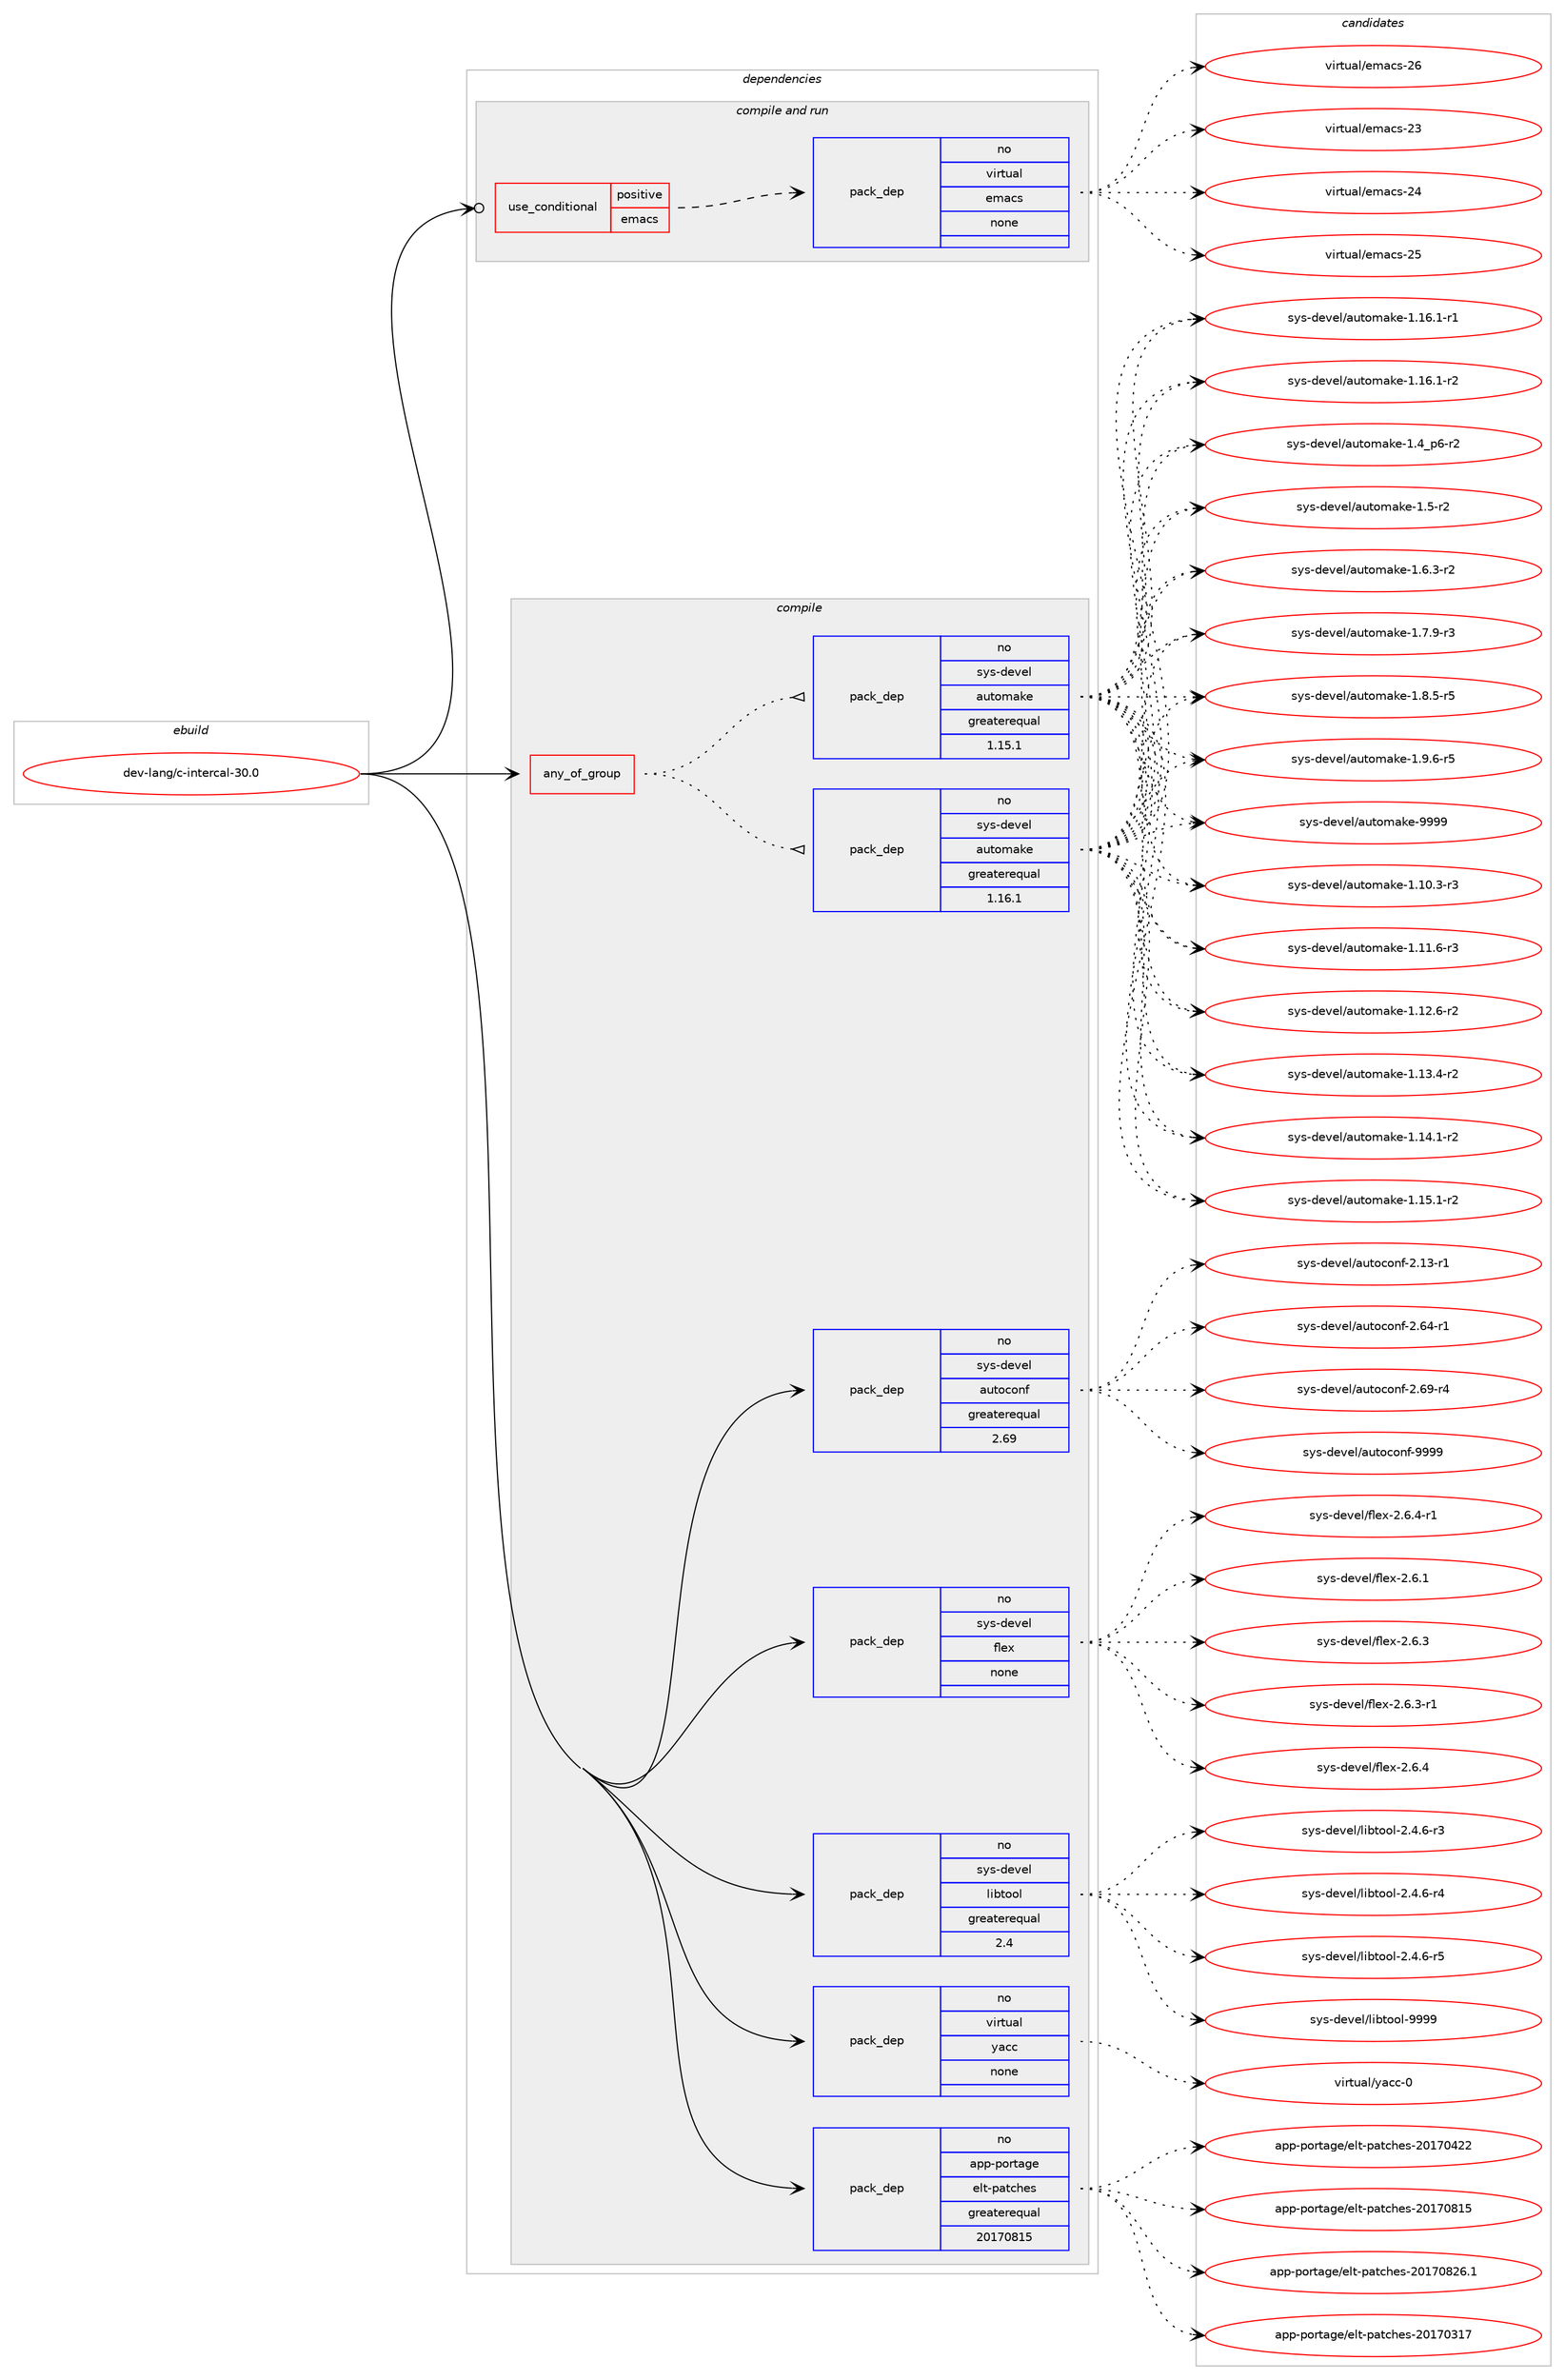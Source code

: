 digraph prolog {

# *************
# Graph options
# *************

newrank=true;
concentrate=true;
compound=true;
graph [rankdir=LR,fontname=Helvetica,fontsize=10,ranksep=1.5];#, ranksep=2.5, nodesep=0.2];
edge  [arrowhead=vee];
node  [fontname=Helvetica,fontsize=10];

# **********
# The ebuild
# **********

subgraph cluster_leftcol {
color=gray;
rank=same;
label=<<i>ebuild</i>>;
id [label="dev-lang/c-intercal-30.0", color=red, width=4, href="../dev-lang/c-intercal-30.0.svg"];
}

# ****************
# The dependencies
# ****************

subgraph cluster_midcol {
color=gray;
label=<<i>dependencies</i>>;
subgraph cluster_compile {
fillcolor="#eeeeee";
style=filled;
label=<<i>compile</i>>;
subgraph any10841 {
dependency557475 [label=<<TABLE BORDER="0" CELLBORDER="1" CELLSPACING="0" CELLPADDING="4"><TR><TD CELLPADDING="10">any_of_group</TD></TR></TABLE>>, shape=none, color=red];subgraph pack416700 {
dependency557476 [label=<<TABLE BORDER="0" CELLBORDER="1" CELLSPACING="0" CELLPADDING="4" WIDTH="220"><TR><TD ROWSPAN="6" CELLPADDING="30">pack_dep</TD></TR><TR><TD WIDTH="110">no</TD></TR><TR><TD>sys-devel</TD></TR><TR><TD>automake</TD></TR><TR><TD>greaterequal</TD></TR><TR><TD>1.16.1</TD></TR></TABLE>>, shape=none, color=blue];
}
dependency557475:e -> dependency557476:w [weight=20,style="dotted",arrowhead="oinv"];
subgraph pack416701 {
dependency557477 [label=<<TABLE BORDER="0" CELLBORDER="1" CELLSPACING="0" CELLPADDING="4" WIDTH="220"><TR><TD ROWSPAN="6" CELLPADDING="30">pack_dep</TD></TR><TR><TD WIDTH="110">no</TD></TR><TR><TD>sys-devel</TD></TR><TR><TD>automake</TD></TR><TR><TD>greaterequal</TD></TR><TR><TD>1.15.1</TD></TR></TABLE>>, shape=none, color=blue];
}
dependency557475:e -> dependency557477:w [weight=20,style="dotted",arrowhead="oinv"];
}
id:e -> dependency557475:w [weight=20,style="solid",arrowhead="vee"];
subgraph pack416702 {
dependency557478 [label=<<TABLE BORDER="0" CELLBORDER="1" CELLSPACING="0" CELLPADDING="4" WIDTH="220"><TR><TD ROWSPAN="6" CELLPADDING="30">pack_dep</TD></TR><TR><TD WIDTH="110">no</TD></TR><TR><TD>app-portage</TD></TR><TR><TD>elt-patches</TD></TR><TR><TD>greaterequal</TD></TR><TR><TD>20170815</TD></TR></TABLE>>, shape=none, color=blue];
}
id:e -> dependency557478:w [weight=20,style="solid",arrowhead="vee"];
subgraph pack416703 {
dependency557479 [label=<<TABLE BORDER="0" CELLBORDER="1" CELLSPACING="0" CELLPADDING="4" WIDTH="220"><TR><TD ROWSPAN="6" CELLPADDING="30">pack_dep</TD></TR><TR><TD WIDTH="110">no</TD></TR><TR><TD>sys-devel</TD></TR><TR><TD>autoconf</TD></TR><TR><TD>greaterequal</TD></TR><TR><TD>2.69</TD></TR></TABLE>>, shape=none, color=blue];
}
id:e -> dependency557479:w [weight=20,style="solid",arrowhead="vee"];
subgraph pack416704 {
dependency557480 [label=<<TABLE BORDER="0" CELLBORDER="1" CELLSPACING="0" CELLPADDING="4" WIDTH="220"><TR><TD ROWSPAN="6" CELLPADDING="30">pack_dep</TD></TR><TR><TD WIDTH="110">no</TD></TR><TR><TD>sys-devel</TD></TR><TR><TD>flex</TD></TR><TR><TD>none</TD></TR><TR><TD></TD></TR></TABLE>>, shape=none, color=blue];
}
id:e -> dependency557480:w [weight=20,style="solid",arrowhead="vee"];
subgraph pack416705 {
dependency557481 [label=<<TABLE BORDER="0" CELLBORDER="1" CELLSPACING="0" CELLPADDING="4" WIDTH="220"><TR><TD ROWSPAN="6" CELLPADDING="30">pack_dep</TD></TR><TR><TD WIDTH="110">no</TD></TR><TR><TD>sys-devel</TD></TR><TR><TD>libtool</TD></TR><TR><TD>greaterequal</TD></TR><TR><TD>2.4</TD></TR></TABLE>>, shape=none, color=blue];
}
id:e -> dependency557481:w [weight=20,style="solid",arrowhead="vee"];
subgraph pack416706 {
dependency557482 [label=<<TABLE BORDER="0" CELLBORDER="1" CELLSPACING="0" CELLPADDING="4" WIDTH="220"><TR><TD ROWSPAN="6" CELLPADDING="30">pack_dep</TD></TR><TR><TD WIDTH="110">no</TD></TR><TR><TD>virtual</TD></TR><TR><TD>yacc</TD></TR><TR><TD>none</TD></TR><TR><TD></TD></TR></TABLE>>, shape=none, color=blue];
}
id:e -> dependency557482:w [weight=20,style="solid",arrowhead="vee"];
}
subgraph cluster_compileandrun {
fillcolor="#eeeeee";
style=filled;
label=<<i>compile and run</i>>;
subgraph cond129577 {
dependency557483 [label=<<TABLE BORDER="0" CELLBORDER="1" CELLSPACING="0" CELLPADDING="4"><TR><TD ROWSPAN="3" CELLPADDING="10">use_conditional</TD></TR><TR><TD>positive</TD></TR><TR><TD>emacs</TD></TR></TABLE>>, shape=none, color=red];
subgraph pack416707 {
dependency557484 [label=<<TABLE BORDER="0" CELLBORDER="1" CELLSPACING="0" CELLPADDING="4" WIDTH="220"><TR><TD ROWSPAN="6" CELLPADDING="30">pack_dep</TD></TR><TR><TD WIDTH="110">no</TD></TR><TR><TD>virtual</TD></TR><TR><TD>emacs</TD></TR><TR><TD>none</TD></TR><TR><TD></TD></TR></TABLE>>, shape=none, color=blue];
}
dependency557483:e -> dependency557484:w [weight=20,style="dashed",arrowhead="vee"];
}
id:e -> dependency557483:w [weight=20,style="solid",arrowhead="odotvee"];
}
subgraph cluster_run {
fillcolor="#eeeeee";
style=filled;
label=<<i>run</i>>;
}
}

# **************
# The candidates
# **************

subgraph cluster_choices {
rank=same;
color=gray;
label=<<i>candidates</i>>;

subgraph choice416700 {
color=black;
nodesep=1;
choice11512111545100101118101108479711711611110997107101454946494846514511451 [label="sys-devel/automake-1.10.3-r3", color=red, width=4,href="../sys-devel/automake-1.10.3-r3.svg"];
choice11512111545100101118101108479711711611110997107101454946494946544511451 [label="sys-devel/automake-1.11.6-r3", color=red, width=4,href="../sys-devel/automake-1.11.6-r3.svg"];
choice11512111545100101118101108479711711611110997107101454946495046544511450 [label="sys-devel/automake-1.12.6-r2", color=red, width=4,href="../sys-devel/automake-1.12.6-r2.svg"];
choice11512111545100101118101108479711711611110997107101454946495146524511450 [label="sys-devel/automake-1.13.4-r2", color=red, width=4,href="../sys-devel/automake-1.13.4-r2.svg"];
choice11512111545100101118101108479711711611110997107101454946495246494511450 [label="sys-devel/automake-1.14.1-r2", color=red, width=4,href="../sys-devel/automake-1.14.1-r2.svg"];
choice11512111545100101118101108479711711611110997107101454946495346494511450 [label="sys-devel/automake-1.15.1-r2", color=red, width=4,href="../sys-devel/automake-1.15.1-r2.svg"];
choice11512111545100101118101108479711711611110997107101454946495446494511449 [label="sys-devel/automake-1.16.1-r1", color=red, width=4,href="../sys-devel/automake-1.16.1-r1.svg"];
choice11512111545100101118101108479711711611110997107101454946495446494511450 [label="sys-devel/automake-1.16.1-r2", color=red, width=4,href="../sys-devel/automake-1.16.1-r2.svg"];
choice115121115451001011181011084797117116111109971071014549465295112544511450 [label="sys-devel/automake-1.4_p6-r2", color=red, width=4,href="../sys-devel/automake-1.4_p6-r2.svg"];
choice11512111545100101118101108479711711611110997107101454946534511450 [label="sys-devel/automake-1.5-r2", color=red, width=4,href="../sys-devel/automake-1.5-r2.svg"];
choice115121115451001011181011084797117116111109971071014549465446514511450 [label="sys-devel/automake-1.6.3-r2", color=red, width=4,href="../sys-devel/automake-1.6.3-r2.svg"];
choice115121115451001011181011084797117116111109971071014549465546574511451 [label="sys-devel/automake-1.7.9-r3", color=red, width=4,href="../sys-devel/automake-1.7.9-r3.svg"];
choice115121115451001011181011084797117116111109971071014549465646534511453 [label="sys-devel/automake-1.8.5-r5", color=red, width=4,href="../sys-devel/automake-1.8.5-r5.svg"];
choice115121115451001011181011084797117116111109971071014549465746544511453 [label="sys-devel/automake-1.9.6-r5", color=red, width=4,href="../sys-devel/automake-1.9.6-r5.svg"];
choice115121115451001011181011084797117116111109971071014557575757 [label="sys-devel/automake-9999", color=red, width=4,href="../sys-devel/automake-9999.svg"];
dependency557476:e -> choice11512111545100101118101108479711711611110997107101454946494846514511451:w [style=dotted,weight="100"];
dependency557476:e -> choice11512111545100101118101108479711711611110997107101454946494946544511451:w [style=dotted,weight="100"];
dependency557476:e -> choice11512111545100101118101108479711711611110997107101454946495046544511450:w [style=dotted,weight="100"];
dependency557476:e -> choice11512111545100101118101108479711711611110997107101454946495146524511450:w [style=dotted,weight="100"];
dependency557476:e -> choice11512111545100101118101108479711711611110997107101454946495246494511450:w [style=dotted,weight="100"];
dependency557476:e -> choice11512111545100101118101108479711711611110997107101454946495346494511450:w [style=dotted,weight="100"];
dependency557476:e -> choice11512111545100101118101108479711711611110997107101454946495446494511449:w [style=dotted,weight="100"];
dependency557476:e -> choice11512111545100101118101108479711711611110997107101454946495446494511450:w [style=dotted,weight="100"];
dependency557476:e -> choice115121115451001011181011084797117116111109971071014549465295112544511450:w [style=dotted,weight="100"];
dependency557476:e -> choice11512111545100101118101108479711711611110997107101454946534511450:w [style=dotted,weight="100"];
dependency557476:e -> choice115121115451001011181011084797117116111109971071014549465446514511450:w [style=dotted,weight="100"];
dependency557476:e -> choice115121115451001011181011084797117116111109971071014549465546574511451:w [style=dotted,weight="100"];
dependency557476:e -> choice115121115451001011181011084797117116111109971071014549465646534511453:w [style=dotted,weight="100"];
dependency557476:e -> choice115121115451001011181011084797117116111109971071014549465746544511453:w [style=dotted,weight="100"];
dependency557476:e -> choice115121115451001011181011084797117116111109971071014557575757:w [style=dotted,weight="100"];
}
subgraph choice416701 {
color=black;
nodesep=1;
choice11512111545100101118101108479711711611110997107101454946494846514511451 [label="sys-devel/automake-1.10.3-r3", color=red, width=4,href="../sys-devel/automake-1.10.3-r3.svg"];
choice11512111545100101118101108479711711611110997107101454946494946544511451 [label="sys-devel/automake-1.11.6-r3", color=red, width=4,href="../sys-devel/automake-1.11.6-r3.svg"];
choice11512111545100101118101108479711711611110997107101454946495046544511450 [label="sys-devel/automake-1.12.6-r2", color=red, width=4,href="../sys-devel/automake-1.12.6-r2.svg"];
choice11512111545100101118101108479711711611110997107101454946495146524511450 [label="sys-devel/automake-1.13.4-r2", color=red, width=4,href="../sys-devel/automake-1.13.4-r2.svg"];
choice11512111545100101118101108479711711611110997107101454946495246494511450 [label="sys-devel/automake-1.14.1-r2", color=red, width=4,href="../sys-devel/automake-1.14.1-r2.svg"];
choice11512111545100101118101108479711711611110997107101454946495346494511450 [label="sys-devel/automake-1.15.1-r2", color=red, width=4,href="../sys-devel/automake-1.15.1-r2.svg"];
choice11512111545100101118101108479711711611110997107101454946495446494511449 [label="sys-devel/automake-1.16.1-r1", color=red, width=4,href="../sys-devel/automake-1.16.1-r1.svg"];
choice11512111545100101118101108479711711611110997107101454946495446494511450 [label="sys-devel/automake-1.16.1-r2", color=red, width=4,href="../sys-devel/automake-1.16.1-r2.svg"];
choice115121115451001011181011084797117116111109971071014549465295112544511450 [label="sys-devel/automake-1.4_p6-r2", color=red, width=4,href="../sys-devel/automake-1.4_p6-r2.svg"];
choice11512111545100101118101108479711711611110997107101454946534511450 [label="sys-devel/automake-1.5-r2", color=red, width=4,href="../sys-devel/automake-1.5-r2.svg"];
choice115121115451001011181011084797117116111109971071014549465446514511450 [label="sys-devel/automake-1.6.3-r2", color=red, width=4,href="../sys-devel/automake-1.6.3-r2.svg"];
choice115121115451001011181011084797117116111109971071014549465546574511451 [label="sys-devel/automake-1.7.9-r3", color=red, width=4,href="../sys-devel/automake-1.7.9-r3.svg"];
choice115121115451001011181011084797117116111109971071014549465646534511453 [label="sys-devel/automake-1.8.5-r5", color=red, width=4,href="../sys-devel/automake-1.8.5-r5.svg"];
choice115121115451001011181011084797117116111109971071014549465746544511453 [label="sys-devel/automake-1.9.6-r5", color=red, width=4,href="../sys-devel/automake-1.9.6-r5.svg"];
choice115121115451001011181011084797117116111109971071014557575757 [label="sys-devel/automake-9999", color=red, width=4,href="../sys-devel/automake-9999.svg"];
dependency557477:e -> choice11512111545100101118101108479711711611110997107101454946494846514511451:w [style=dotted,weight="100"];
dependency557477:e -> choice11512111545100101118101108479711711611110997107101454946494946544511451:w [style=dotted,weight="100"];
dependency557477:e -> choice11512111545100101118101108479711711611110997107101454946495046544511450:w [style=dotted,weight="100"];
dependency557477:e -> choice11512111545100101118101108479711711611110997107101454946495146524511450:w [style=dotted,weight="100"];
dependency557477:e -> choice11512111545100101118101108479711711611110997107101454946495246494511450:w [style=dotted,weight="100"];
dependency557477:e -> choice11512111545100101118101108479711711611110997107101454946495346494511450:w [style=dotted,weight="100"];
dependency557477:e -> choice11512111545100101118101108479711711611110997107101454946495446494511449:w [style=dotted,weight="100"];
dependency557477:e -> choice11512111545100101118101108479711711611110997107101454946495446494511450:w [style=dotted,weight="100"];
dependency557477:e -> choice115121115451001011181011084797117116111109971071014549465295112544511450:w [style=dotted,weight="100"];
dependency557477:e -> choice11512111545100101118101108479711711611110997107101454946534511450:w [style=dotted,weight="100"];
dependency557477:e -> choice115121115451001011181011084797117116111109971071014549465446514511450:w [style=dotted,weight="100"];
dependency557477:e -> choice115121115451001011181011084797117116111109971071014549465546574511451:w [style=dotted,weight="100"];
dependency557477:e -> choice115121115451001011181011084797117116111109971071014549465646534511453:w [style=dotted,weight="100"];
dependency557477:e -> choice115121115451001011181011084797117116111109971071014549465746544511453:w [style=dotted,weight="100"];
dependency557477:e -> choice115121115451001011181011084797117116111109971071014557575757:w [style=dotted,weight="100"];
}
subgraph choice416702 {
color=black;
nodesep=1;
choice97112112451121111141169710310147101108116451129711699104101115455048495548514955 [label="app-portage/elt-patches-20170317", color=red, width=4,href="../app-portage/elt-patches-20170317.svg"];
choice97112112451121111141169710310147101108116451129711699104101115455048495548525050 [label="app-portage/elt-patches-20170422", color=red, width=4,href="../app-portage/elt-patches-20170422.svg"];
choice97112112451121111141169710310147101108116451129711699104101115455048495548564953 [label="app-portage/elt-patches-20170815", color=red, width=4,href="../app-portage/elt-patches-20170815.svg"];
choice971121124511211111411697103101471011081164511297116991041011154550484955485650544649 [label="app-portage/elt-patches-20170826.1", color=red, width=4,href="../app-portage/elt-patches-20170826.1.svg"];
dependency557478:e -> choice97112112451121111141169710310147101108116451129711699104101115455048495548514955:w [style=dotted,weight="100"];
dependency557478:e -> choice97112112451121111141169710310147101108116451129711699104101115455048495548525050:w [style=dotted,weight="100"];
dependency557478:e -> choice97112112451121111141169710310147101108116451129711699104101115455048495548564953:w [style=dotted,weight="100"];
dependency557478:e -> choice971121124511211111411697103101471011081164511297116991041011154550484955485650544649:w [style=dotted,weight="100"];
}
subgraph choice416703 {
color=black;
nodesep=1;
choice1151211154510010111810110847971171161119911111010245504649514511449 [label="sys-devel/autoconf-2.13-r1", color=red, width=4,href="../sys-devel/autoconf-2.13-r1.svg"];
choice1151211154510010111810110847971171161119911111010245504654524511449 [label="sys-devel/autoconf-2.64-r1", color=red, width=4,href="../sys-devel/autoconf-2.64-r1.svg"];
choice1151211154510010111810110847971171161119911111010245504654574511452 [label="sys-devel/autoconf-2.69-r4", color=red, width=4,href="../sys-devel/autoconf-2.69-r4.svg"];
choice115121115451001011181011084797117116111991111101024557575757 [label="sys-devel/autoconf-9999", color=red, width=4,href="../sys-devel/autoconf-9999.svg"];
dependency557479:e -> choice1151211154510010111810110847971171161119911111010245504649514511449:w [style=dotted,weight="100"];
dependency557479:e -> choice1151211154510010111810110847971171161119911111010245504654524511449:w [style=dotted,weight="100"];
dependency557479:e -> choice1151211154510010111810110847971171161119911111010245504654574511452:w [style=dotted,weight="100"];
dependency557479:e -> choice115121115451001011181011084797117116111991111101024557575757:w [style=dotted,weight="100"];
}
subgraph choice416704 {
color=black;
nodesep=1;
choice1151211154510010111810110847102108101120455046544649 [label="sys-devel/flex-2.6.1", color=red, width=4,href="../sys-devel/flex-2.6.1.svg"];
choice1151211154510010111810110847102108101120455046544651 [label="sys-devel/flex-2.6.3", color=red, width=4,href="../sys-devel/flex-2.6.3.svg"];
choice11512111545100101118101108471021081011204550465446514511449 [label="sys-devel/flex-2.6.3-r1", color=red, width=4,href="../sys-devel/flex-2.6.3-r1.svg"];
choice1151211154510010111810110847102108101120455046544652 [label="sys-devel/flex-2.6.4", color=red, width=4,href="../sys-devel/flex-2.6.4.svg"];
choice11512111545100101118101108471021081011204550465446524511449 [label="sys-devel/flex-2.6.4-r1", color=red, width=4,href="../sys-devel/flex-2.6.4-r1.svg"];
dependency557480:e -> choice1151211154510010111810110847102108101120455046544649:w [style=dotted,weight="100"];
dependency557480:e -> choice1151211154510010111810110847102108101120455046544651:w [style=dotted,weight="100"];
dependency557480:e -> choice11512111545100101118101108471021081011204550465446514511449:w [style=dotted,weight="100"];
dependency557480:e -> choice1151211154510010111810110847102108101120455046544652:w [style=dotted,weight="100"];
dependency557480:e -> choice11512111545100101118101108471021081011204550465446524511449:w [style=dotted,weight="100"];
}
subgraph choice416705 {
color=black;
nodesep=1;
choice1151211154510010111810110847108105981161111111084550465246544511451 [label="sys-devel/libtool-2.4.6-r3", color=red, width=4,href="../sys-devel/libtool-2.4.6-r3.svg"];
choice1151211154510010111810110847108105981161111111084550465246544511452 [label="sys-devel/libtool-2.4.6-r4", color=red, width=4,href="../sys-devel/libtool-2.4.6-r4.svg"];
choice1151211154510010111810110847108105981161111111084550465246544511453 [label="sys-devel/libtool-2.4.6-r5", color=red, width=4,href="../sys-devel/libtool-2.4.6-r5.svg"];
choice1151211154510010111810110847108105981161111111084557575757 [label="sys-devel/libtool-9999", color=red, width=4,href="../sys-devel/libtool-9999.svg"];
dependency557481:e -> choice1151211154510010111810110847108105981161111111084550465246544511451:w [style=dotted,weight="100"];
dependency557481:e -> choice1151211154510010111810110847108105981161111111084550465246544511452:w [style=dotted,weight="100"];
dependency557481:e -> choice1151211154510010111810110847108105981161111111084550465246544511453:w [style=dotted,weight="100"];
dependency557481:e -> choice1151211154510010111810110847108105981161111111084557575757:w [style=dotted,weight="100"];
}
subgraph choice416706 {
color=black;
nodesep=1;
choice11810511411611797108471219799994548 [label="virtual/yacc-0", color=red, width=4,href="../virtual/yacc-0.svg"];
dependency557482:e -> choice11810511411611797108471219799994548:w [style=dotted,weight="100"];
}
subgraph choice416707 {
color=black;
nodesep=1;
choice11810511411611797108471011099799115455051 [label="virtual/emacs-23", color=red, width=4,href="../virtual/emacs-23.svg"];
choice11810511411611797108471011099799115455052 [label="virtual/emacs-24", color=red, width=4,href="../virtual/emacs-24.svg"];
choice11810511411611797108471011099799115455053 [label="virtual/emacs-25", color=red, width=4,href="../virtual/emacs-25.svg"];
choice11810511411611797108471011099799115455054 [label="virtual/emacs-26", color=red, width=4,href="../virtual/emacs-26.svg"];
dependency557484:e -> choice11810511411611797108471011099799115455051:w [style=dotted,weight="100"];
dependency557484:e -> choice11810511411611797108471011099799115455052:w [style=dotted,weight="100"];
dependency557484:e -> choice11810511411611797108471011099799115455053:w [style=dotted,weight="100"];
dependency557484:e -> choice11810511411611797108471011099799115455054:w [style=dotted,weight="100"];
}
}

}
